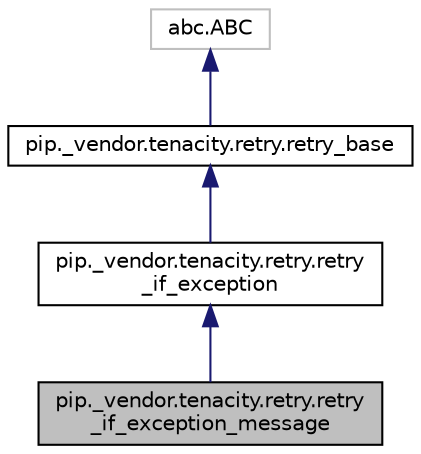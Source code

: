 digraph "pip._vendor.tenacity.retry.retry_if_exception_message"
{
 // LATEX_PDF_SIZE
  edge [fontname="Helvetica",fontsize="10",labelfontname="Helvetica",labelfontsize="10"];
  node [fontname="Helvetica",fontsize="10",shape=record];
  Node1 [label="pip._vendor.tenacity.retry.retry\l_if_exception_message",height=0.2,width=0.4,color="black", fillcolor="grey75", style="filled", fontcolor="black",tooltip=" "];
  Node2 -> Node1 [dir="back",color="midnightblue",fontsize="10",style="solid",fontname="Helvetica"];
  Node2 [label="pip._vendor.tenacity.retry.retry\l_if_exception",height=0.2,width=0.4,color="black", fillcolor="white", style="filled",URL="$d1/d94/classpip_1_1__vendor_1_1tenacity_1_1retry_1_1retry__if__exception.html",tooltip=" "];
  Node3 -> Node2 [dir="back",color="midnightblue",fontsize="10",style="solid",fontname="Helvetica"];
  Node3 [label="pip._vendor.tenacity.retry.retry_base",height=0.2,width=0.4,color="black", fillcolor="white", style="filled",URL="$dd/d40/classpip_1_1__vendor_1_1tenacity_1_1retry_1_1retry__base.html",tooltip=" "];
  Node4 -> Node3 [dir="back",color="midnightblue",fontsize="10",style="solid",fontname="Helvetica"];
  Node4 [label="abc.ABC",height=0.2,width=0.4,color="grey75", fillcolor="white", style="filled",tooltip=" "];
}
